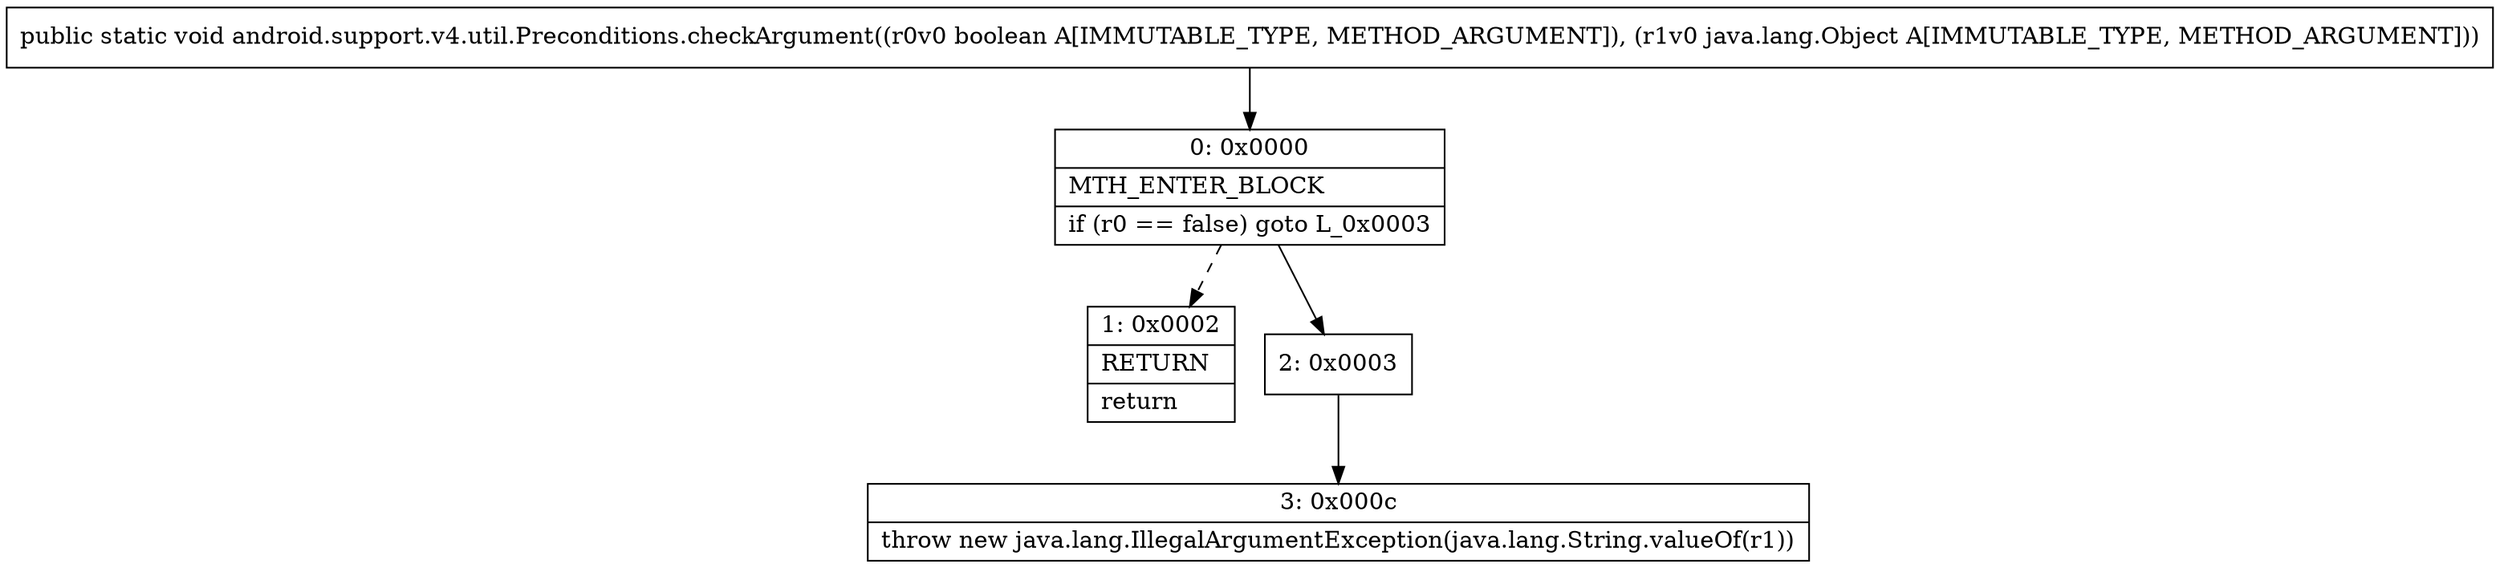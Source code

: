 digraph "CFG forandroid.support.v4.util.Preconditions.checkArgument(ZLjava\/lang\/Object;)V" {
Node_0 [shape=record,label="{0\:\ 0x0000|MTH_ENTER_BLOCK\l|if (r0 == false) goto L_0x0003\l}"];
Node_1 [shape=record,label="{1\:\ 0x0002|RETURN\l|return\l}"];
Node_2 [shape=record,label="{2\:\ 0x0003}"];
Node_3 [shape=record,label="{3\:\ 0x000c|throw new java.lang.IllegalArgumentException(java.lang.String.valueOf(r1))\l}"];
MethodNode[shape=record,label="{public static void android.support.v4.util.Preconditions.checkArgument((r0v0 boolean A[IMMUTABLE_TYPE, METHOD_ARGUMENT]), (r1v0 java.lang.Object A[IMMUTABLE_TYPE, METHOD_ARGUMENT])) }"];
MethodNode -> Node_0;
Node_0 -> Node_1[style=dashed];
Node_0 -> Node_2;
Node_2 -> Node_3;
}


